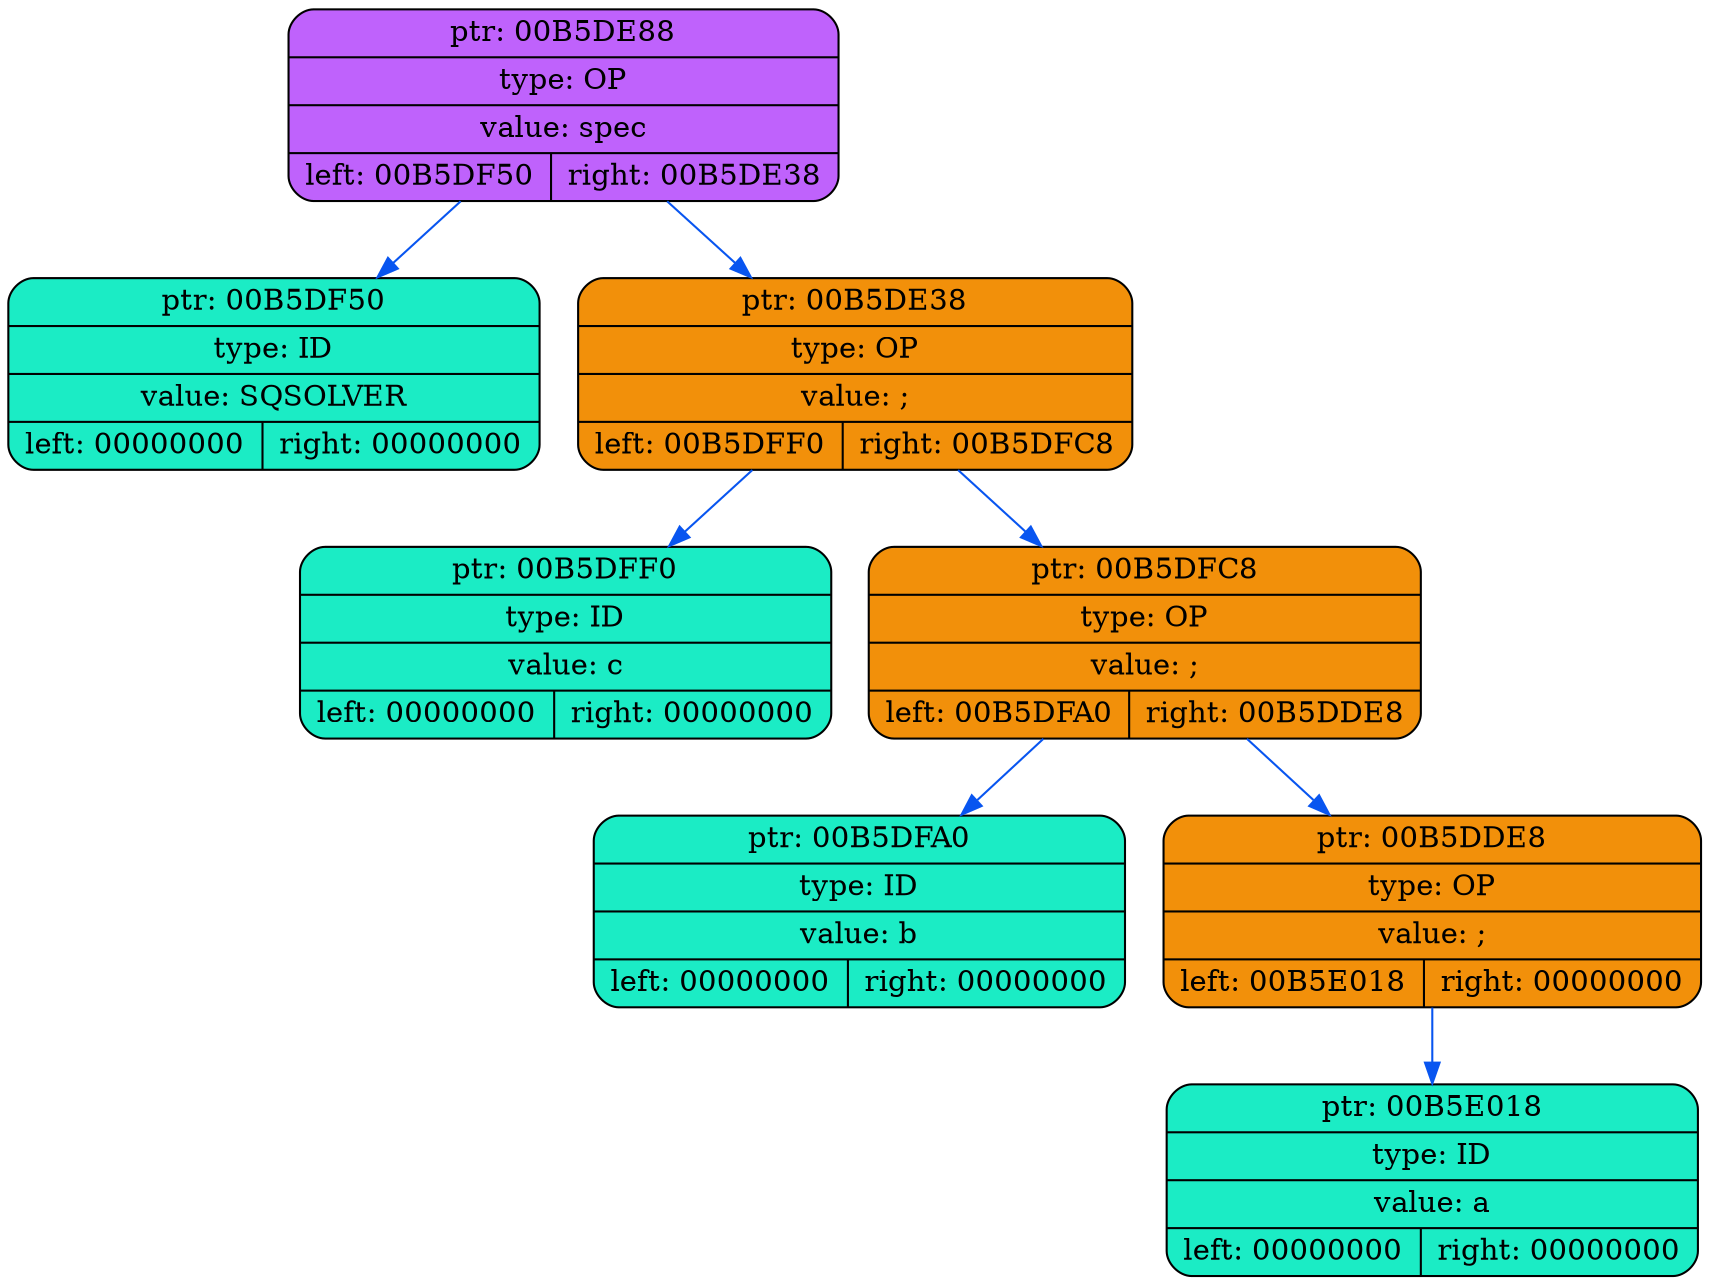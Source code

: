 digraph
{
    rankdir=TP

        node00B5DE88[shape=record,style="rounded,filled",fillcolor="#BF62FC",label="{ ptr: 00B5DE88 | type: OP | value: spec| { left: 00B5DF50 | right: 00B5DE38 }}"];
    node00B5DE88 -> node00B5DF50[color="#0855F0"]
    node00B5DF50[shape=record,style="rounded,filled",fillcolor="#1BECC5",label="{ ptr: 00B5DF50 | type: ID | value: SQSOLVER| { left: 00000000 | right: 00000000 }}"];
    node00B5DE88 -> node00B5DE38[color="#0855F0"]
    node00B5DE38[shape=record,style="rounded,filled",fillcolor="#F2900A",label="{ ptr: 00B5DE38 | type: OP | value: ;| { left: 00B5DFF0 | right: 00B5DFC8 }}"];
    node00B5DE38 -> node00B5DFF0[color="#0855F0"]
    node00B5DFF0[shape=record,style="rounded,filled",fillcolor="#1BECC5",label="{ ptr: 00B5DFF0 | type: ID | value: c| { left: 00000000 | right: 00000000 }}"];
    node00B5DE38 -> node00B5DFC8[color="#0855F0"]
    node00B5DFC8[shape=record,style="rounded,filled",fillcolor="#F2900A",label="{ ptr: 00B5DFC8 | type: OP | value: ;| { left: 00B5DFA0 | right: 00B5DDE8 }}"];
    node00B5DFC8 -> node00B5DFA0[color="#0855F0"]
    node00B5DFA0[shape=record,style="rounded,filled",fillcolor="#1BECC5",label="{ ptr: 00B5DFA0 | type: ID | value: b| { left: 00000000 | right: 00000000 }}"];
    node00B5DFC8 -> node00B5DDE8[color="#0855F0"]
    node00B5DDE8[shape=record,style="rounded,filled",fillcolor="#F2900A",label="{ ptr: 00B5DDE8 | type: OP | value: ;| { left: 00B5E018 | right: 00000000 }}"];
    node00B5DDE8 -> node00B5E018[color="#0855F0"]
    node00B5E018[shape=record,style="rounded,filled",fillcolor="#1BECC5",label="{ ptr: 00B5E018 | type: ID | value: a| { left: 00000000 | right: 00000000 }}"];
}